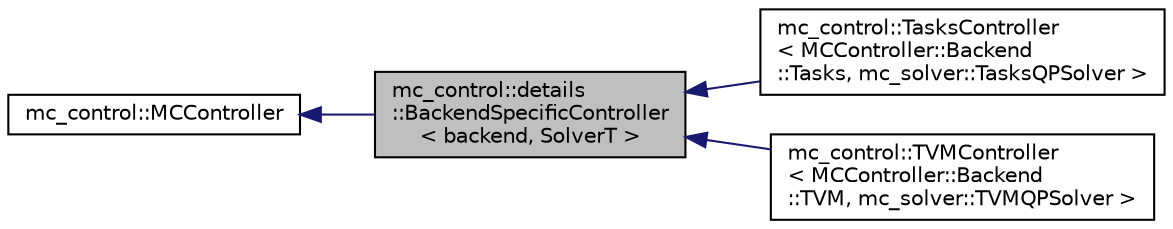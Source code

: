 digraph "mc_control::details::BackendSpecificController&lt; backend, SolverT &gt;"
{
 // INTERACTIVE_SVG=YES
 // LATEX_PDF_SIZE
  edge [fontname="Helvetica",fontsize="10",labelfontname="Helvetica",labelfontsize="10"];
  node [fontname="Helvetica",fontsize="10",shape=record];
  rankdir="LR";
  Node1 [label="mc_control::details\l::BackendSpecificController\l\< backend, SolverT \>",height=0.2,width=0.4,color="black", fillcolor="grey75", style="filled", fontcolor="black",tooltip=" "];
  Node2 -> Node1 [dir="back",color="midnightblue",fontsize="10",style="solid",fontname="Helvetica"];
  Node2 [label="mc_control::MCController",height=0.2,width=0.4,color="black", fillcolor="white", style="filled",URL="$structmc__control_1_1MCController.html",tooltip="MCController is the base class to implement all controllers. It assumes that at least two robots are ..."];
  Node1 -> Node3 [dir="back",color="midnightblue",fontsize="10",style="solid",fontname="Helvetica"];
  Node3 [label="mc_control::TasksController\l\< MCController::Backend\l::Tasks, mc_solver::TasksQPSolver \>",height=0.2,width=0.4,color="black", fillcolor="white", style="filled",URL="$structmc__control_1_1TasksController.html",tooltip=" "];
  Node1 -> Node4 [dir="back",color="midnightblue",fontsize="10",style="solid",fontname="Helvetica"];
  Node4 [label="mc_control::TVMController\l\< MCController::Backend\l::TVM, mc_solver::TVMQPSolver \>",height=0.2,width=0.4,color="black", fillcolor="white", style="filled",URL="$structmc__control_1_1TVMController.html",tooltip=" "];
}
